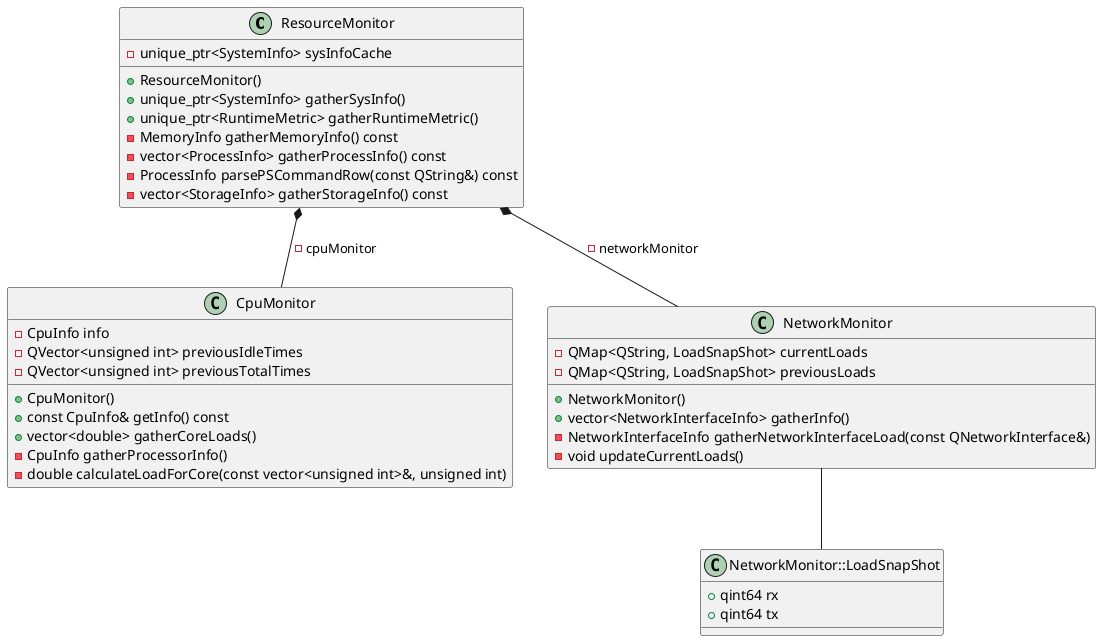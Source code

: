 @startuml

class ResourceMonitor {
    + ResourceMonitor()
    + unique_ptr<SystemInfo> gatherSysInfo()
    + unique_ptr<RuntimeMetric> gatherRuntimeMetric()
    - MemoryInfo gatherMemoryInfo() const
    - vector<ProcessInfo> gatherProcessInfo() const
    - ProcessInfo parsePSCommandRow(const QString&) const
    - vector<StorageInfo> gatherStorageInfo() const
    - unique_ptr<SystemInfo> sysInfoCache
}

class CpuMonitor {
    + CpuMonitor()
    + const CpuInfo& getInfo() const
    + vector<double> gatherCoreLoads()
    - CpuInfo gatherProcessorInfo()
    - double calculateLoadForCore(const vector<unsigned int>&, unsigned int)
    - CpuInfo info
    - QVector<unsigned int> previousIdleTimes
    - QVector<unsigned int> previousTotalTimes
}

class NetworkMonitor::LoadSnapShot {
    + qint64 rx
    + qint64 tx
}

class NetworkMonitor {
    + NetworkMonitor()
    + vector<NetworkInterfaceInfo> gatherInfo()
    - NetworkInterfaceInfo gatherNetworkInterfaceLoad(const QNetworkInterface&)
    - void updateCurrentLoads()
    - QMap<QString, LoadSnapShot> currentLoads
    - QMap<QString, LoadSnapShot> previousLoads
}

ResourceMonitor *-- CpuMonitor : "-cpuMonitor"
ResourceMonitor *-- NetworkMonitor : "-networkMonitor"
NetworkMonitor -- NetworkMonitor::LoadSnapShot

@enduml
